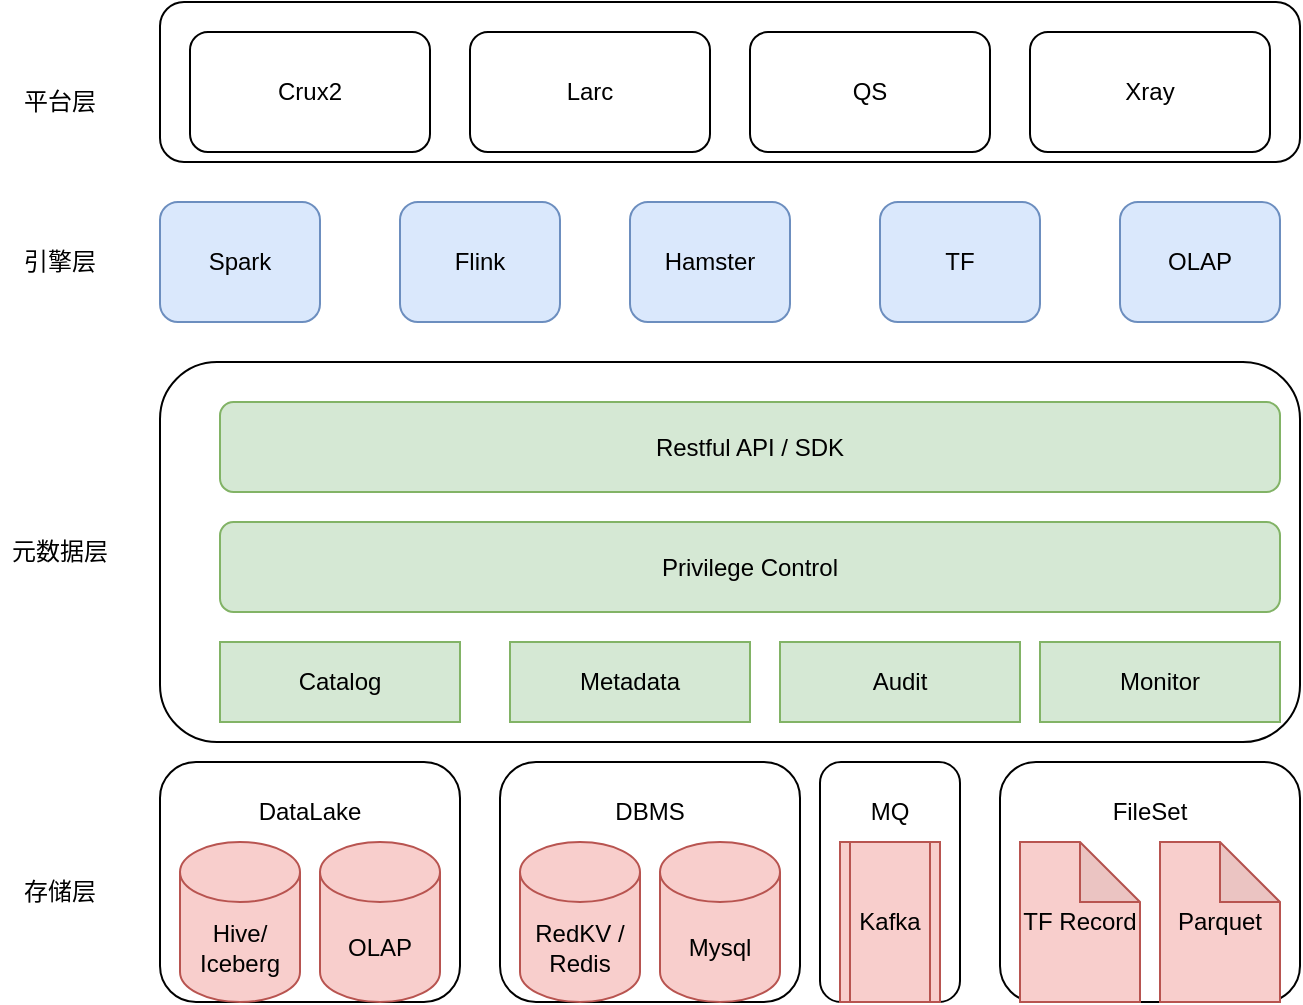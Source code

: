 <mxfile version="24.8.6">
  <diagram name="Page-1" id="KQGPQ42ZvFZ5Rqb40fgv">
    <mxGraphModel dx="1434" dy="786" grid="1" gridSize="10" guides="1" tooltips="1" connect="1" arrows="1" fold="1" page="1" pageScale="1" pageWidth="850" pageHeight="1100" math="0" shadow="0">
      <root>
        <mxCell id="0" />
        <mxCell id="1" parent="0" />
        <mxCell id="4h-LIhVPs7dn1zD_FTqH-17" value="" style="rounded=1;whiteSpace=wrap;html=1;" vertex="1" parent="1">
          <mxGeometry x="610" y="460" width="150" height="120" as="geometry" />
        </mxCell>
        <mxCell id="4h-LIhVPs7dn1zD_FTqH-15" value="" style="rounded=1;whiteSpace=wrap;html=1;" vertex="1" parent="1">
          <mxGeometry x="520" y="460" width="70" height="120" as="geometry" />
        </mxCell>
        <mxCell id="4h-LIhVPs7dn1zD_FTqH-13" value="" style="rounded=1;whiteSpace=wrap;html=1;" vertex="1" parent="1">
          <mxGeometry x="360" y="460" width="150" height="120" as="geometry" />
        </mxCell>
        <mxCell id="4h-LIhVPs7dn1zD_FTqH-11" value="" style="rounded=1;whiteSpace=wrap;html=1;" vertex="1" parent="1">
          <mxGeometry x="190" y="460" width="150" height="120" as="geometry" />
        </mxCell>
        <mxCell id="4h-LIhVPs7dn1zD_FTqH-1" value="" style="rounded=1;whiteSpace=wrap;html=1;" vertex="1" parent="1">
          <mxGeometry x="190" y="260" width="570" height="190" as="geometry" />
        </mxCell>
        <mxCell id="4h-LIhVPs7dn1zD_FTqH-2" value="Hive/ Iceberg" style="shape=cylinder3;whiteSpace=wrap;html=1;boundedLbl=1;backgroundOutline=1;size=15;fillColor=#f8cecc;strokeColor=#b85450;" vertex="1" parent="1">
          <mxGeometry x="200" y="500" width="60" height="80" as="geometry" />
        </mxCell>
        <mxCell id="4h-LIhVPs7dn1zD_FTqH-4" value="RedKV / Redis" style="shape=cylinder3;whiteSpace=wrap;html=1;boundedLbl=1;backgroundOutline=1;size=15;fillColor=#f8cecc;strokeColor=#b85450;" vertex="1" parent="1">
          <mxGeometry x="370" y="500" width="60" height="80" as="geometry" />
        </mxCell>
        <mxCell id="4h-LIhVPs7dn1zD_FTqH-5" value="Mysql" style="shape=cylinder3;whiteSpace=wrap;html=1;boundedLbl=1;backgroundOutline=1;size=15;fillColor=#f8cecc;strokeColor=#b85450;" vertex="1" parent="1">
          <mxGeometry x="440" y="500" width="60" height="80" as="geometry" />
        </mxCell>
        <mxCell id="4h-LIhVPs7dn1zD_FTqH-7" value="Kafka" style="shape=process;whiteSpace=wrap;html=1;backgroundOutline=1;fillColor=#f8cecc;strokeColor=#b85450;" vertex="1" parent="1">
          <mxGeometry x="530" y="500" width="50" height="80" as="geometry" />
        </mxCell>
        <mxCell id="4h-LIhVPs7dn1zD_FTqH-8" value="OLAP" style="shape=cylinder3;whiteSpace=wrap;html=1;boundedLbl=1;backgroundOutline=1;size=15;fillColor=#f8cecc;strokeColor=#b85450;" vertex="1" parent="1">
          <mxGeometry x="270" y="500" width="60" height="80" as="geometry" />
        </mxCell>
        <mxCell id="4h-LIhVPs7dn1zD_FTqH-9" value="TF Record" style="shape=note;whiteSpace=wrap;html=1;backgroundOutline=1;darkOpacity=0.05;fillColor=#f8cecc;strokeColor=#b85450;" vertex="1" parent="1">
          <mxGeometry x="620" y="500" width="60" height="80" as="geometry" />
        </mxCell>
        <mxCell id="4h-LIhVPs7dn1zD_FTqH-10" value="Parquet" style="shape=note;whiteSpace=wrap;html=1;backgroundOutline=1;darkOpacity=0.05;fillColor=#f8cecc;strokeColor=#b85450;" vertex="1" parent="1">
          <mxGeometry x="690" y="500" width="60" height="80" as="geometry" />
        </mxCell>
        <mxCell id="4h-LIhVPs7dn1zD_FTqH-12" value="DataLake" style="text;html=1;align=center;verticalAlign=middle;whiteSpace=wrap;rounded=0;" vertex="1" parent="1">
          <mxGeometry x="235" y="470" width="60" height="30" as="geometry" />
        </mxCell>
        <mxCell id="4h-LIhVPs7dn1zD_FTqH-14" value="DBMS" style="text;html=1;align=center;verticalAlign=middle;whiteSpace=wrap;rounded=0;" vertex="1" parent="1">
          <mxGeometry x="405" y="470" width="60" height="30" as="geometry" />
        </mxCell>
        <mxCell id="4h-LIhVPs7dn1zD_FTqH-16" value="MQ" style="text;html=1;align=center;verticalAlign=middle;whiteSpace=wrap;rounded=0;" vertex="1" parent="1">
          <mxGeometry x="525" y="470" width="60" height="30" as="geometry" />
        </mxCell>
        <mxCell id="4h-LIhVPs7dn1zD_FTqH-18" value="FileSet" style="text;html=1;align=center;verticalAlign=middle;whiteSpace=wrap;rounded=0;" vertex="1" parent="1">
          <mxGeometry x="655" y="470" width="60" height="30" as="geometry" />
        </mxCell>
        <mxCell id="4h-LIhVPs7dn1zD_FTqH-19" value="Catalog" style="rounded=0;whiteSpace=wrap;html=1;fillColor=#d5e8d4;strokeColor=#82b366;" vertex="1" parent="1">
          <mxGeometry x="220" y="400" width="120" height="40" as="geometry" />
        </mxCell>
        <mxCell id="4h-LIhVPs7dn1zD_FTqH-20" value="Metadata" style="rounded=0;whiteSpace=wrap;html=1;fillColor=#d5e8d4;strokeColor=#82b366;" vertex="1" parent="1">
          <mxGeometry x="365" y="400" width="120" height="40" as="geometry" />
        </mxCell>
        <mxCell id="4h-LIhVPs7dn1zD_FTqH-21" value="Audit" style="rounded=0;whiteSpace=wrap;html=1;fillColor=#d5e8d4;strokeColor=#82b366;" vertex="1" parent="1">
          <mxGeometry x="500" y="400" width="120" height="40" as="geometry" />
        </mxCell>
        <mxCell id="4h-LIhVPs7dn1zD_FTqH-22" value="Monitor" style="rounded=0;whiteSpace=wrap;html=1;fillColor=#d5e8d4;strokeColor=#82b366;" vertex="1" parent="1">
          <mxGeometry x="630" y="400" width="120" height="40" as="geometry" />
        </mxCell>
        <mxCell id="4h-LIhVPs7dn1zD_FTqH-23" value="Privilege Control" style="rounded=1;whiteSpace=wrap;html=1;fillColor=#d5e8d4;strokeColor=#82b366;" vertex="1" parent="1">
          <mxGeometry x="220" y="340" width="530" height="45" as="geometry" />
        </mxCell>
        <mxCell id="4h-LIhVPs7dn1zD_FTqH-24" value="Restful API / SDK" style="rounded=1;whiteSpace=wrap;html=1;fillColor=#d5e8d4;strokeColor=#82b366;" vertex="1" parent="1">
          <mxGeometry x="220" y="280" width="530" height="45" as="geometry" />
        </mxCell>
        <mxCell id="4h-LIhVPs7dn1zD_FTqH-25" value="Spark" style="rounded=1;whiteSpace=wrap;html=1;fillColor=#dae8fc;strokeColor=#6c8ebf;" vertex="1" parent="1">
          <mxGeometry x="190" y="180" width="80" height="60" as="geometry" />
        </mxCell>
        <mxCell id="4h-LIhVPs7dn1zD_FTqH-26" value="Flink" style="rounded=1;whiteSpace=wrap;html=1;fillColor=#dae8fc;strokeColor=#6c8ebf;" vertex="1" parent="1">
          <mxGeometry x="310" y="180" width="80" height="60" as="geometry" />
        </mxCell>
        <mxCell id="4h-LIhVPs7dn1zD_FTqH-27" value="Hamster" style="rounded=1;whiteSpace=wrap;html=1;fillColor=#dae8fc;strokeColor=#6c8ebf;" vertex="1" parent="1">
          <mxGeometry x="425" y="180" width="80" height="60" as="geometry" />
        </mxCell>
        <mxCell id="4h-LIhVPs7dn1zD_FTqH-28" value="TF" style="rounded=1;whiteSpace=wrap;html=1;fillColor=#dae8fc;strokeColor=#6c8ebf;" vertex="1" parent="1">
          <mxGeometry x="550" y="180" width="80" height="60" as="geometry" />
        </mxCell>
        <mxCell id="4h-LIhVPs7dn1zD_FTqH-29" value="OLAP" style="rounded=1;whiteSpace=wrap;html=1;fillColor=#dae8fc;strokeColor=#6c8ebf;" vertex="1" parent="1">
          <mxGeometry x="670" y="180" width="80" height="60" as="geometry" />
        </mxCell>
        <mxCell id="4h-LIhVPs7dn1zD_FTqH-30" value="存储层" style="text;html=1;align=center;verticalAlign=middle;whiteSpace=wrap;rounded=0;" vertex="1" parent="1">
          <mxGeometry x="110" y="510" width="60" height="30" as="geometry" />
        </mxCell>
        <mxCell id="4h-LIhVPs7dn1zD_FTqH-31" value="元数据层" style="text;html=1;align=center;verticalAlign=middle;whiteSpace=wrap;rounded=0;" vertex="1" parent="1">
          <mxGeometry x="110" y="340" width="60" height="30" as="geometry" />
        </mxCell>
        <mxCell id="4h-LIhVPs7dn1zD_FTqH-32" value="引擎层" style="text;html=1;align=center;verticalAlign=middle;whiteSpace=wrap;rounded=0;" vertex="1" parent="1">
          <mxGeometry x="110" y="195" width="60" height="30" as="geometry" />
        </mxCell>
        <mxCell id="4h-LIhVPs7dn1zD_FTqH-33" value="" style="rounded=1;whiteSpace=wrap;html=1;" vertex="1" parent="1">
          <mxGeometry x="190" y="80" width="570" height="80" as="geometry" />
        </mxCell>
        <mxCell id="4h-LIhVPs7dn1zD_FTqH-34" value="平台层" style="text;html=1;align=center;verticalAlign=middle;whiteSpace=wrap;rounded=0;" vertex="1" parent="1">
          <mxGeometry x="110" y="115" width="60" height="30" as="geometry" />
        </mxCell>
        <mxCell id="4h-LIhVPs7dn1zD_FTqH-35" value="Crux2" style="rounded=1;whiteSpace=wrap;html=1;" vertex="1" parent="1">
          <mxGeometry x="205" y="95" width="120" height="60" as="geometry" />
        </mxCell>
        <mxCell id="4h-LIhVPs7dn1zD_FTqH-36" value="Larc&lt;span style=&quot;color: rgba(0, 0, 0, 0); font-family: monospace; font-size: 0px; text-align: start; text-wrap: nowrap;&quot;&gt;%3CmxGraphModel%3E%3Croot%3E%3CmxCell%20id%3D%220%22%2F%3E%3CmxCell%20id%3D%221%22%20parent%3D%220%22%2F%3E%3CmxCell%20id%3D%222%22%20value%3D%22Dataverse%20%2F%20Dor%22%20style%3D%22rounded%3D1%3BwhiteSpace%3Dwrap%3Bhtml%3D1%3B%22%20vertex%3D%221%22%20parent%3D%221%22%3E%3CmxGeometry%20x%3D%22205%22%20y%3D%2295%22%20width%3D%22120%22%20height%3D%2260%22%20as%3D%22geometry%22%2F%3E%3C%2FmxCell%3E%3C%2Froot%3E%3C%2FmxGraphModel%3E&lt;/span&gt;" style="rounded=1;whiteSpace=wrap;html=1;" vertex="1" parent="1">
          <mxGeometry x="345" y="95" width="120" height="60" as="geometry" />
        </mxCell>
        <mxCell id="4h-LIhVPs7dn1zD_FTqH-37" value="QS" style="rounded=1;whiteSpace=wrap;html=1;" vertex="1" parent="1">
          <mxGeometry x="485" y="95" width="120" height="60" as="geometry" />
        </mxCell>
        <mxCell id="4h-LIhVPs7dn1zD_FTqH-39" value="Xray" style="rounded=1;whiteSpace=wrap;html=1;" vertex="1" parent="1">
          <mxGeometry x="625" y="95" width="120" height="60" as="geometry" />
        </mxCell>
      </root>
    </mxGraphModel>
  </diagram>
</mxfile>
